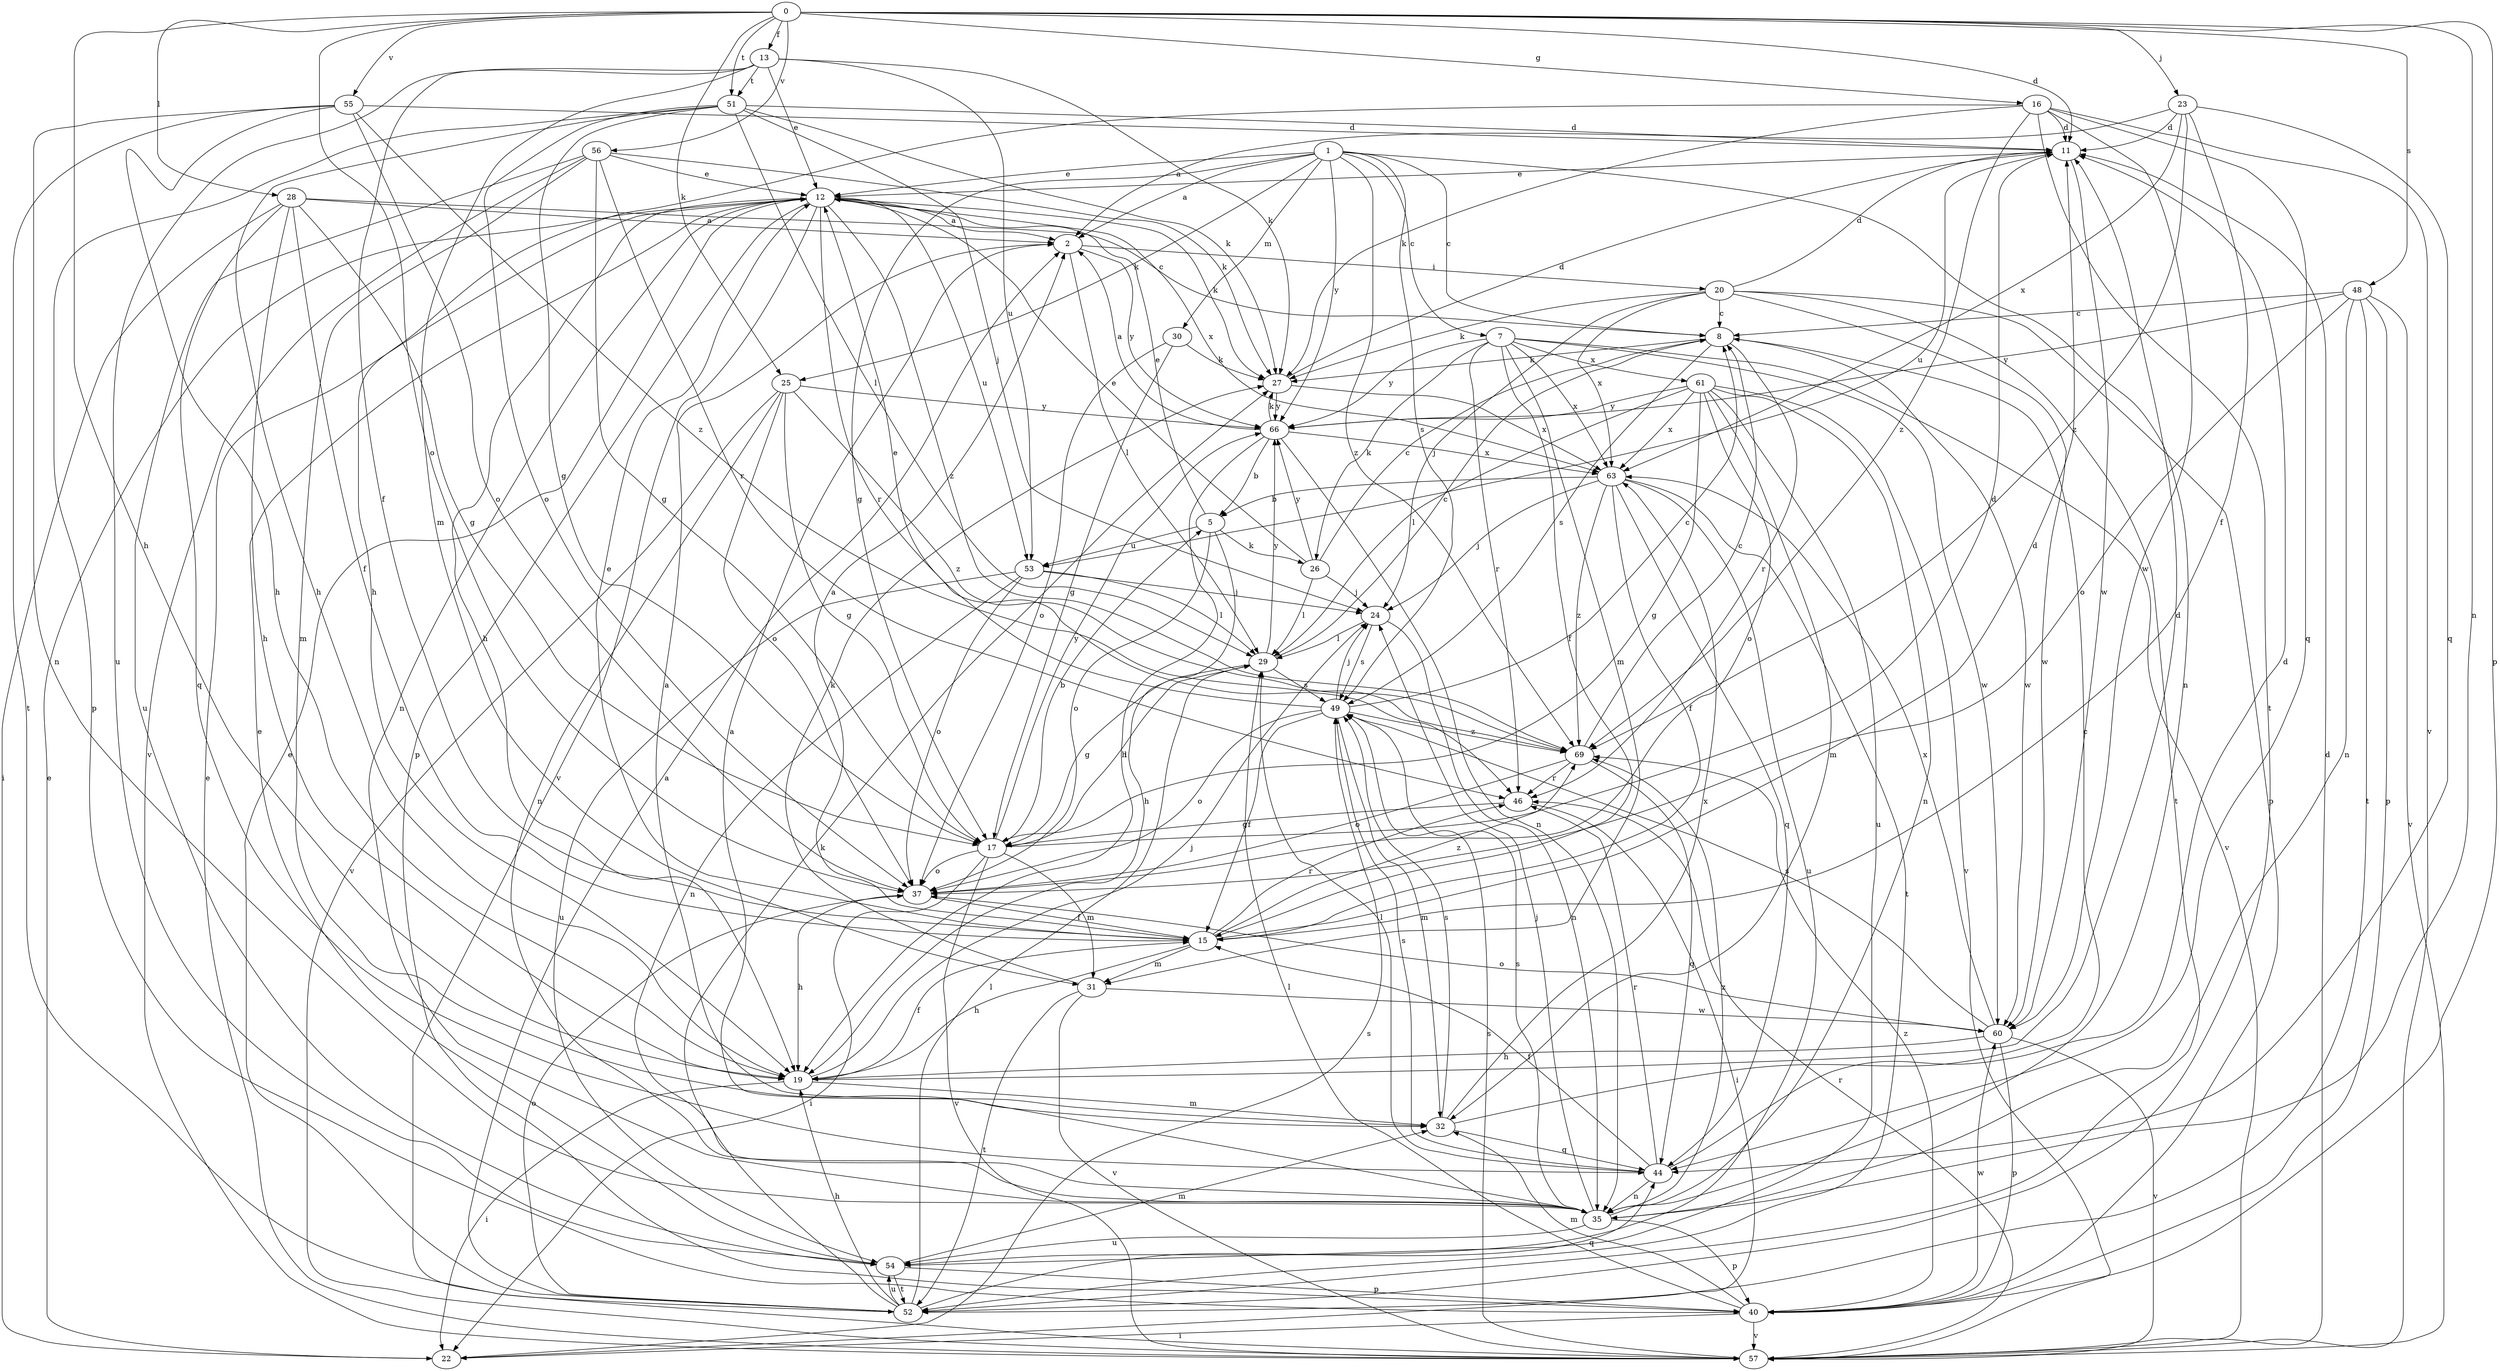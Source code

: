 strict digraph  {
0;
1;
2;
5;
7;
8;
11;
12;
13;
15;
16;
17;
19;
20;
22;
23;
24;
25;
26;
27;
28;
29;
30;
31;
32;
35;
37;
40;
44;
46;
48;
49;
51;
52;
53;
54;
55;
56;
57;
60;
61;
63;
66;
69;
0 -> 11  [label=d];
0 -> 13  [label=f];
0 -> 16  [label=g];
0 -> 19  [label=h];
0 -> 23  [label=j];
0 -> 25  [label=k];
0 -> 28  [label=l];
0 -> 35  [label=n];
0 -> 37  [label=o];
0 -> 40  [label=p];
0 -> 48  [label=s];
0 -> 51  [label=t];
0 -> 55  [label=v];
0 -> 56  [label=v];
1 -> 2  [label=a];
1 -> 7  [label=c];
1 -> 8  [label=c];
1 -> 12  [label=e];
1 -> 17  [label=g];
1 -> 25  [label=k];
1 -> 30  [label=m];
1 -> 35  [label=n];
1 -> 49  [label=s];
1 -> 66  [label=y];
1 -> 69  [label=z];
2 -> 20  [label=i];
2 -> 29  [label=l];
2 -> 66  [label=y];
5 -> 12  [label=e];
5 -> 19  [label=h];
5 -> 26  [label=k];
5 -> 37  [label=o];
5 -> 53  [label=u];
7 -> 15  [label=f];
7 -> 26  [label=k];
7 -> 31  [label=m];
7 -> 46  [label=r];
7 -> 57  [label=v];
7 -> 60  [label=w];
7 -> 61  [label=x];
7 -> 63  [label=x];
7 -> 66  [label=y];
8 -> 27  [label=k];
8 -> 46  [label=r];
8 -> 49  [label=s];
8 -> 60  [label=w];
11 -> 12  [label=e];
11 -> 53  [label=u];
11 -> 60  [label=w];
12 -> 2  [label=a];
12 -> 19  [label=h];
12 -> 27  [label=k];
12 -> 35  [label=n];
12 -> 40  [label=p];
12 -> 46  [label=r];
12 -> 53  [label=u];
12 -> 57  [label=v];
12 -> 63  [label=x];
12 -> 69  [label=z];
13 -> 12  [label=e];
13 -> 15  [label=f];
13 -> 27  [label=k];
13 -> 31  [label=m];
13 -> 51  [label=t];
13 -> 53  [label=u];
13 -> 54  [label=u];
15 -> 2  [label=a];
15 -> 11  [label=d];
15 -> 12  [label=e];
15 -> 19  [label=h];
15 -> 31  [label=m];
15 -> 46  [label=r];
15 -> 69  [label=z];
16 -> 11  [label=d];
16 -> 19  [label=h];
16 -> 27  [label=k];
16 -> 44  [label=q];
16 -> 52  [label=t];
16 -> 57  [label=v];
16 -> 60  [label=w];
16 -> 69  [label=z];
17 -> 5  [label=b];
17 -> 11  [label=d];
17 -> 22  [label=i];
17 -> 29  [label=l];
17 -> 31  [label=m];
17 -> 37  [label=o];
17 -> 57  [label=v];
17 -> 66  [label=y];
19 -> 11  [label=d];
19 -> 15  [label=f];
19 -> 22  [label=i];
19 -> 24  [label=j];
19 -> 32  [label=m];
20 -> 8  [label=c];
20 -> 11  [label=d];
20 -> 24  [label=j];
20 -> 27  [label=k];
20 -> 40  [label=p];
20 -> 52  [label=t];
20 -> 60  [label=w];
20 -> 63  [label=x];
22 -> 12  [label=e];
22 -> 49  [label=s];
23 -> 2  [label=a];
23 -> 11  [label=d];
23 -> 15  [label=f];
23 -> 44  [label=q];
23 -> 63  [label=x];
23 -> 69  [label=z];
24 -> 29  [label=l];
24 -> 35  [label=n];
24 -> 49  [label=s];
25 -> 17  [label=g];
25 -> 35  [label=n];
25 -> 37  [label=o];
25 -> 57  [label=v];
25 -> 66  [label=y];
25 -> 69  [label=z];
26 -> 8  [label=c];
26 -> 12  [label=e];
26 -> 24  [label=j];
26 -> 29  [label=l];
26 -> 66  [label=y];
27 -> 11  [label=d];
27 -> 63  [label=x];
27 -> 66  [label=y];
28 -> 2  [label=a];
28 -> 8  [label=c];
28 -> 15  [label=f];
28 -> 17  [label=g];
28 -> 19  [label=h];
28 -> 22  [label=i];
28 -> 44  [label=q];
29 -> 8  [label=c];
29 -> 17  [label=g];
29 -> 49  [label=s];
29 -> 66  [label=y];
30 -> 17  [label=g];
30 -> 27  [label=k];
30 -> 37  [label=o];
31 -> 27  [label=k];
31 -> 52  [label=t];
31 -> 57  [label=v];
31 -> 60  [label=w];
32 -> 2  [label=a];
32 -> 8  [label=c];
32 -> 44  [label=q];
32 -> 49  [label=s];
32 -> 63  [label=x];
35 -> 2  [label=a];
35 -> 24  [label=j];
35 -> 40  [label=p];
35 -> 49  [label=s];
35 -> 54  [label=u];
35 -> 69  [label=z];
37 -> 15  [label=f];
37 -> 19  [label=h];
40 -> 22  [label=i];
40 -> 29  [label=l];
40 -> 32  [label=m];
40 -> 57  [label=v];
40 -> 60  [label=w];
40 -> 69  [label=z];
44 -> 11  [label=d];
44 -> 15  [label=f];
44 -> 29  [label=l];
44 -> 35  [label=n];
44 -> 46  [label=r];
44 -> 49  [label=s];
46 -> 17  [label=g];
46 -> 22  [label=i];
48 -> 8  [label=c];
48 -> 35  [label=n];
48 -> 37  [label=o];
48 -> 40  [label=p];
48 -> 52  [label=t];
48 -> 57  [label=v];
48 -> 66  [label=y];
49 -> 8  [label=c];
49 -> 12  [label=e];
49 -> 15  [label=f];
49 -> 24  [label=j];
49 -> 32  [label=m];
49 -> 37  [label=o];
49 -> 69  [label=z];
51 -> 11  [label=d];
51 -> 17  [label=g];
51 -> 19  [label=h];
51 -> 24  [label=j];
51 -> 27  [label=k];
51 -> 29  [label=l];
51 -> 37  [label=o];
51 -> 40  [label=p];
52 -> 2  [label=a];
52 -> 12  [label=e];
52 -> 19  [label=h];
52 -> 27  [label=k];
52 -> 29  [label=l];
52 -> 37  [label=o];
52 -> 44  [label=q];
52 -> 54  [label=u];
53 -> 24  [label=j];
53 -> 29  [label=l];
53 -> 35  [label=n];
53 -> 37  [label=o];
53 -> 54  [label=u];
54 -> 12  [label=e];
54 -> 32  [label=m];
54 -> 40  [label=p];
54 -> 52  [label=t];
55 -> 11  [label=d];
55 -> 19  [label=h];
55 -> 35  [label=n];
55 -> 37  [label=o];
55 -> 52  [label=t];
55 -> 69  [label=z];
56 -> 12  [label=e];
56 -> 17  [label=g];
56 -> 27  [label=k];
56 -> 32  [label=m];
56 -> 46  [label=r];
56 -> 54  [label=u];
56 -> 57  [label=v];
57 -> 11  [label=d];
57 -> 12  [label=e];
57 -> 46  [label=r];
57 -> 49  [label=s];
60 -> 19  [label=h];
60 -> 37  [label=o];
60 -> 40  [label=p];
60 -> 49  [label=s];
60 -> 57  [label=v];
60 -> 63  [label=x];
61 -> 17  [label=g];
61 -> 29  [label=l];
61 -> 32  [label=m];
61 -> 35  [label=n];
61 -> 37  [label=o];
61 -> 54  [label=u];
61 -> 57  [label=v];
61 -> 63  [label=x];
61 -> 66  [label=y];
63 -> 5  [label=b];
63 -> 15  [label=f];
63 -> 24  [label=j];
63 -> 44  [label=q];
63 -> 52  [label=t];
63 -> 54  [label=u];
63 -> 69  [label=z];
66 -> 2  [label=a];
66 -> 5  [label=b];
66 -> 19  [label=h];
66 -> 27  [label=k];
66 -> 35  [label=n];
66 -> 63  [label=x];
69 -> 8  [label=c];
69 -> 37  [label=o];
69 -> 44  [label=q];
69 -> 46  [label=r];
}
